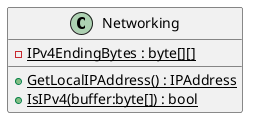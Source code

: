 @startuml
class Networking {
    - {static} IPv4EndingBytes : byte[][]
    + {static} GetLocalIPAddress() : IPAddress
    + {static} IsIPv4(buffer:byte[]) : bool
}
@enduml

